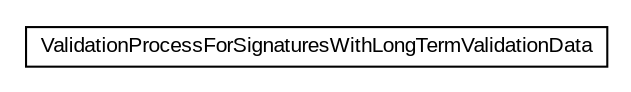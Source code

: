 #!/usr/local/bin/dot
#
# Class diagram 
# Generated by UMLGraph version R5_6-24-gf6e263 (http://www.umlgraph.org/)
#

digraph G {
	edge [fontname="arial",fontsize=10,labelfontname="arial",labelfontsize=10];
	node [fontname="arial",fontsize=10,shape=plaintext];
	nodesep=0.25;
	ranksep=0.5;
	// eu.europa.esig.dss.validation.process.vpfltvd.ValidationProcessForSignaturesWithLongTermValidationData
	c53465 [label=<<table title="eu.europa.esig.dss.validation.process.vpfltvd.ValidationProcessForSignaturesWithLongTermValidationData" border="0" cellborder="1" cellspacing="0" cellpadding="2" port="p" href="./ValidationProcessForSignaturesWithLongTermValidationData.html">
		<tr><td><table border="0" cellspacing="0" cellpadding="1">
<tr><td align="center" balign="center"> ValidationProcessForSignaturesWithLongTermValidationData </td></tr>
		</table></td></tr>
		</table>>, URL="./ValidationProcessForSignaturesWithLongTermValidationData.html", fontname="arial", fontcolor="black", fontsize=10.0];
}

